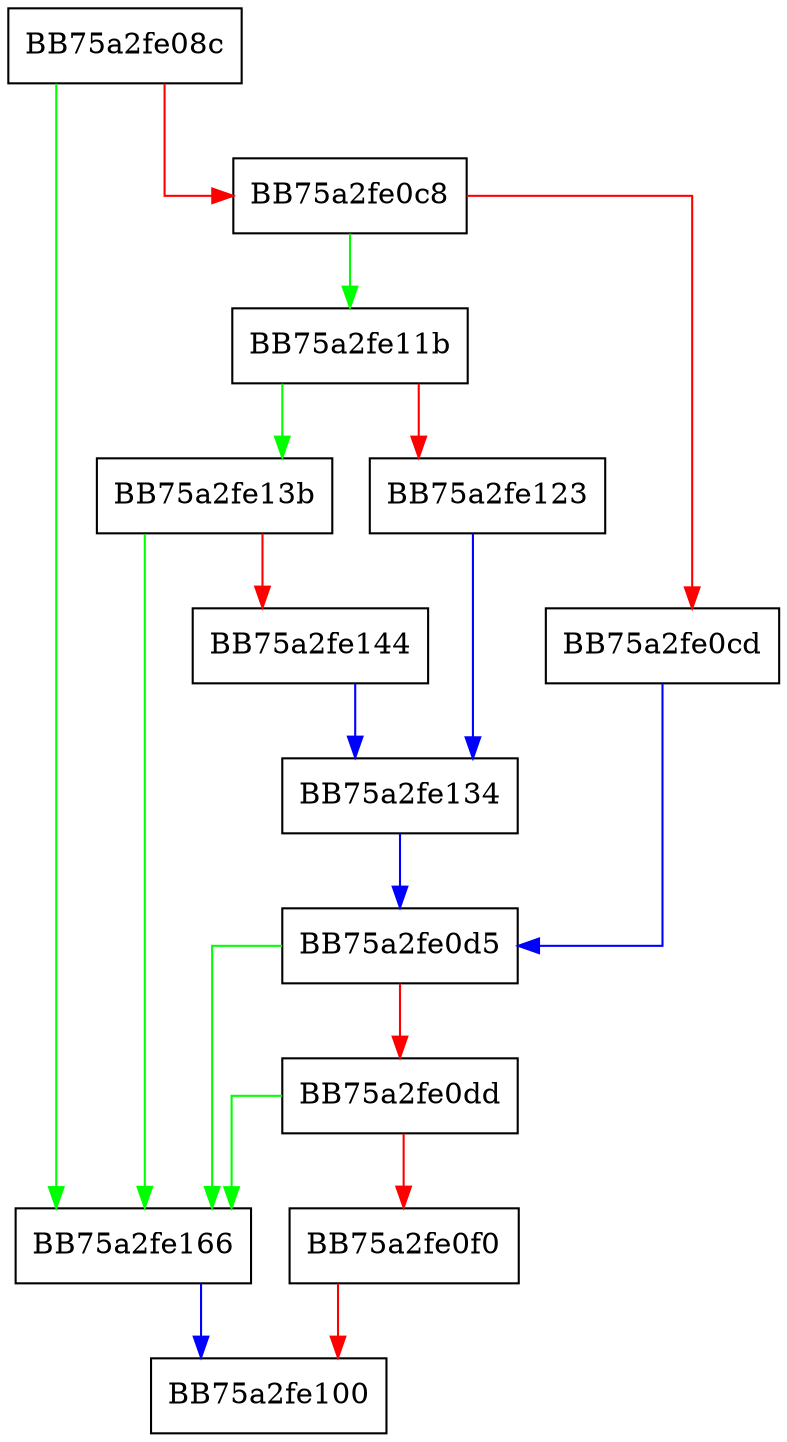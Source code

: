 digraph meta_ParamUncompress {
  node [shape="box"];
  graph [splines=ortho];
  BB75a2fe08c -> BB75a2fe166 [color="green"];
  BB75a2fe08c -> BB75a2fe0c8 [color="red"];
  BB75a2fe0c8 -> BB75a2fe11b [color="green"];
  BB75a2fe0c8 -> BB75a2fe0cd [color="red"];
  BB75a2fe0cd -> BB75a2fe0d5 [color="blue"];
  BB75a2fe0d5 -> BB75a2fe166 [color="green"];
  BB75a2fe0d5 -> BB75a2fe0dd [color="red"];
  BB75a2fe0dd -> BB75a2fe166 [color="green"];
  BB75a2fe0dd -> BB75a2fe0f0 [color="red"];
  BB75a2fe0f0 -> BB75a2fe100 [color="red"];
  BB75a2fe11b -> BB75a2fe13b [color="green"];
  BB75a2fe11b -> BB75a2fe123 [color="red"];
  BB75a2fe123 -> BB75a2fe134 [color="blue"];
  BB75a2fe134 -> BB75a2fe0d5 [color="blue"];
  BB75a2fe13b -> BB75a2fe166 [color="green"];
  BB75a2fe13b -> BB75a2fe144 [color="red"];
  BB75a2fe144 -> BB75a2fe134 [color="blue"];
  BB75a2fe166 -> BB75a2fe100 [color="blue"];
}